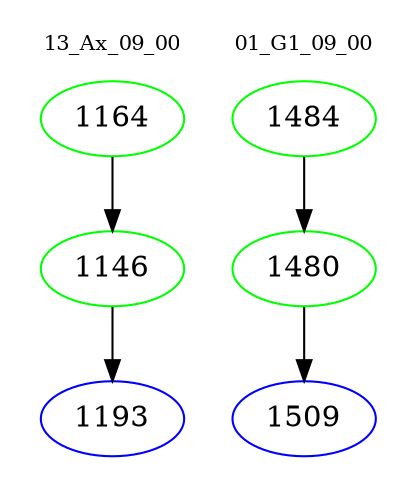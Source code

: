 digraph{
subgraph cluster_0 {
color = white
label = "13_Ax_09_00";
fontsize=10;
T0_1164 [label="1164", color="green"]
T0_1164 -> T0_1146 [color="black"]
T0_1146 [label="1146", color="green"]
T0_1146 -> T0_1193 [color="black"]
T0_1193 [label="1193", color="blue"]
}
subgraph cluster_1 {
color = white
label = "01_G1_09_00";
fontsize=10;
T1_1484 [label="1484", color="green"]
T1_1484 -> T1_1480 [color="black"]
T1_1480 [label="1480", color="green"]
T1_1480 -> T1_1509 [color="black"]
T1_1509 [label="1509", color="blue"]
}
}
